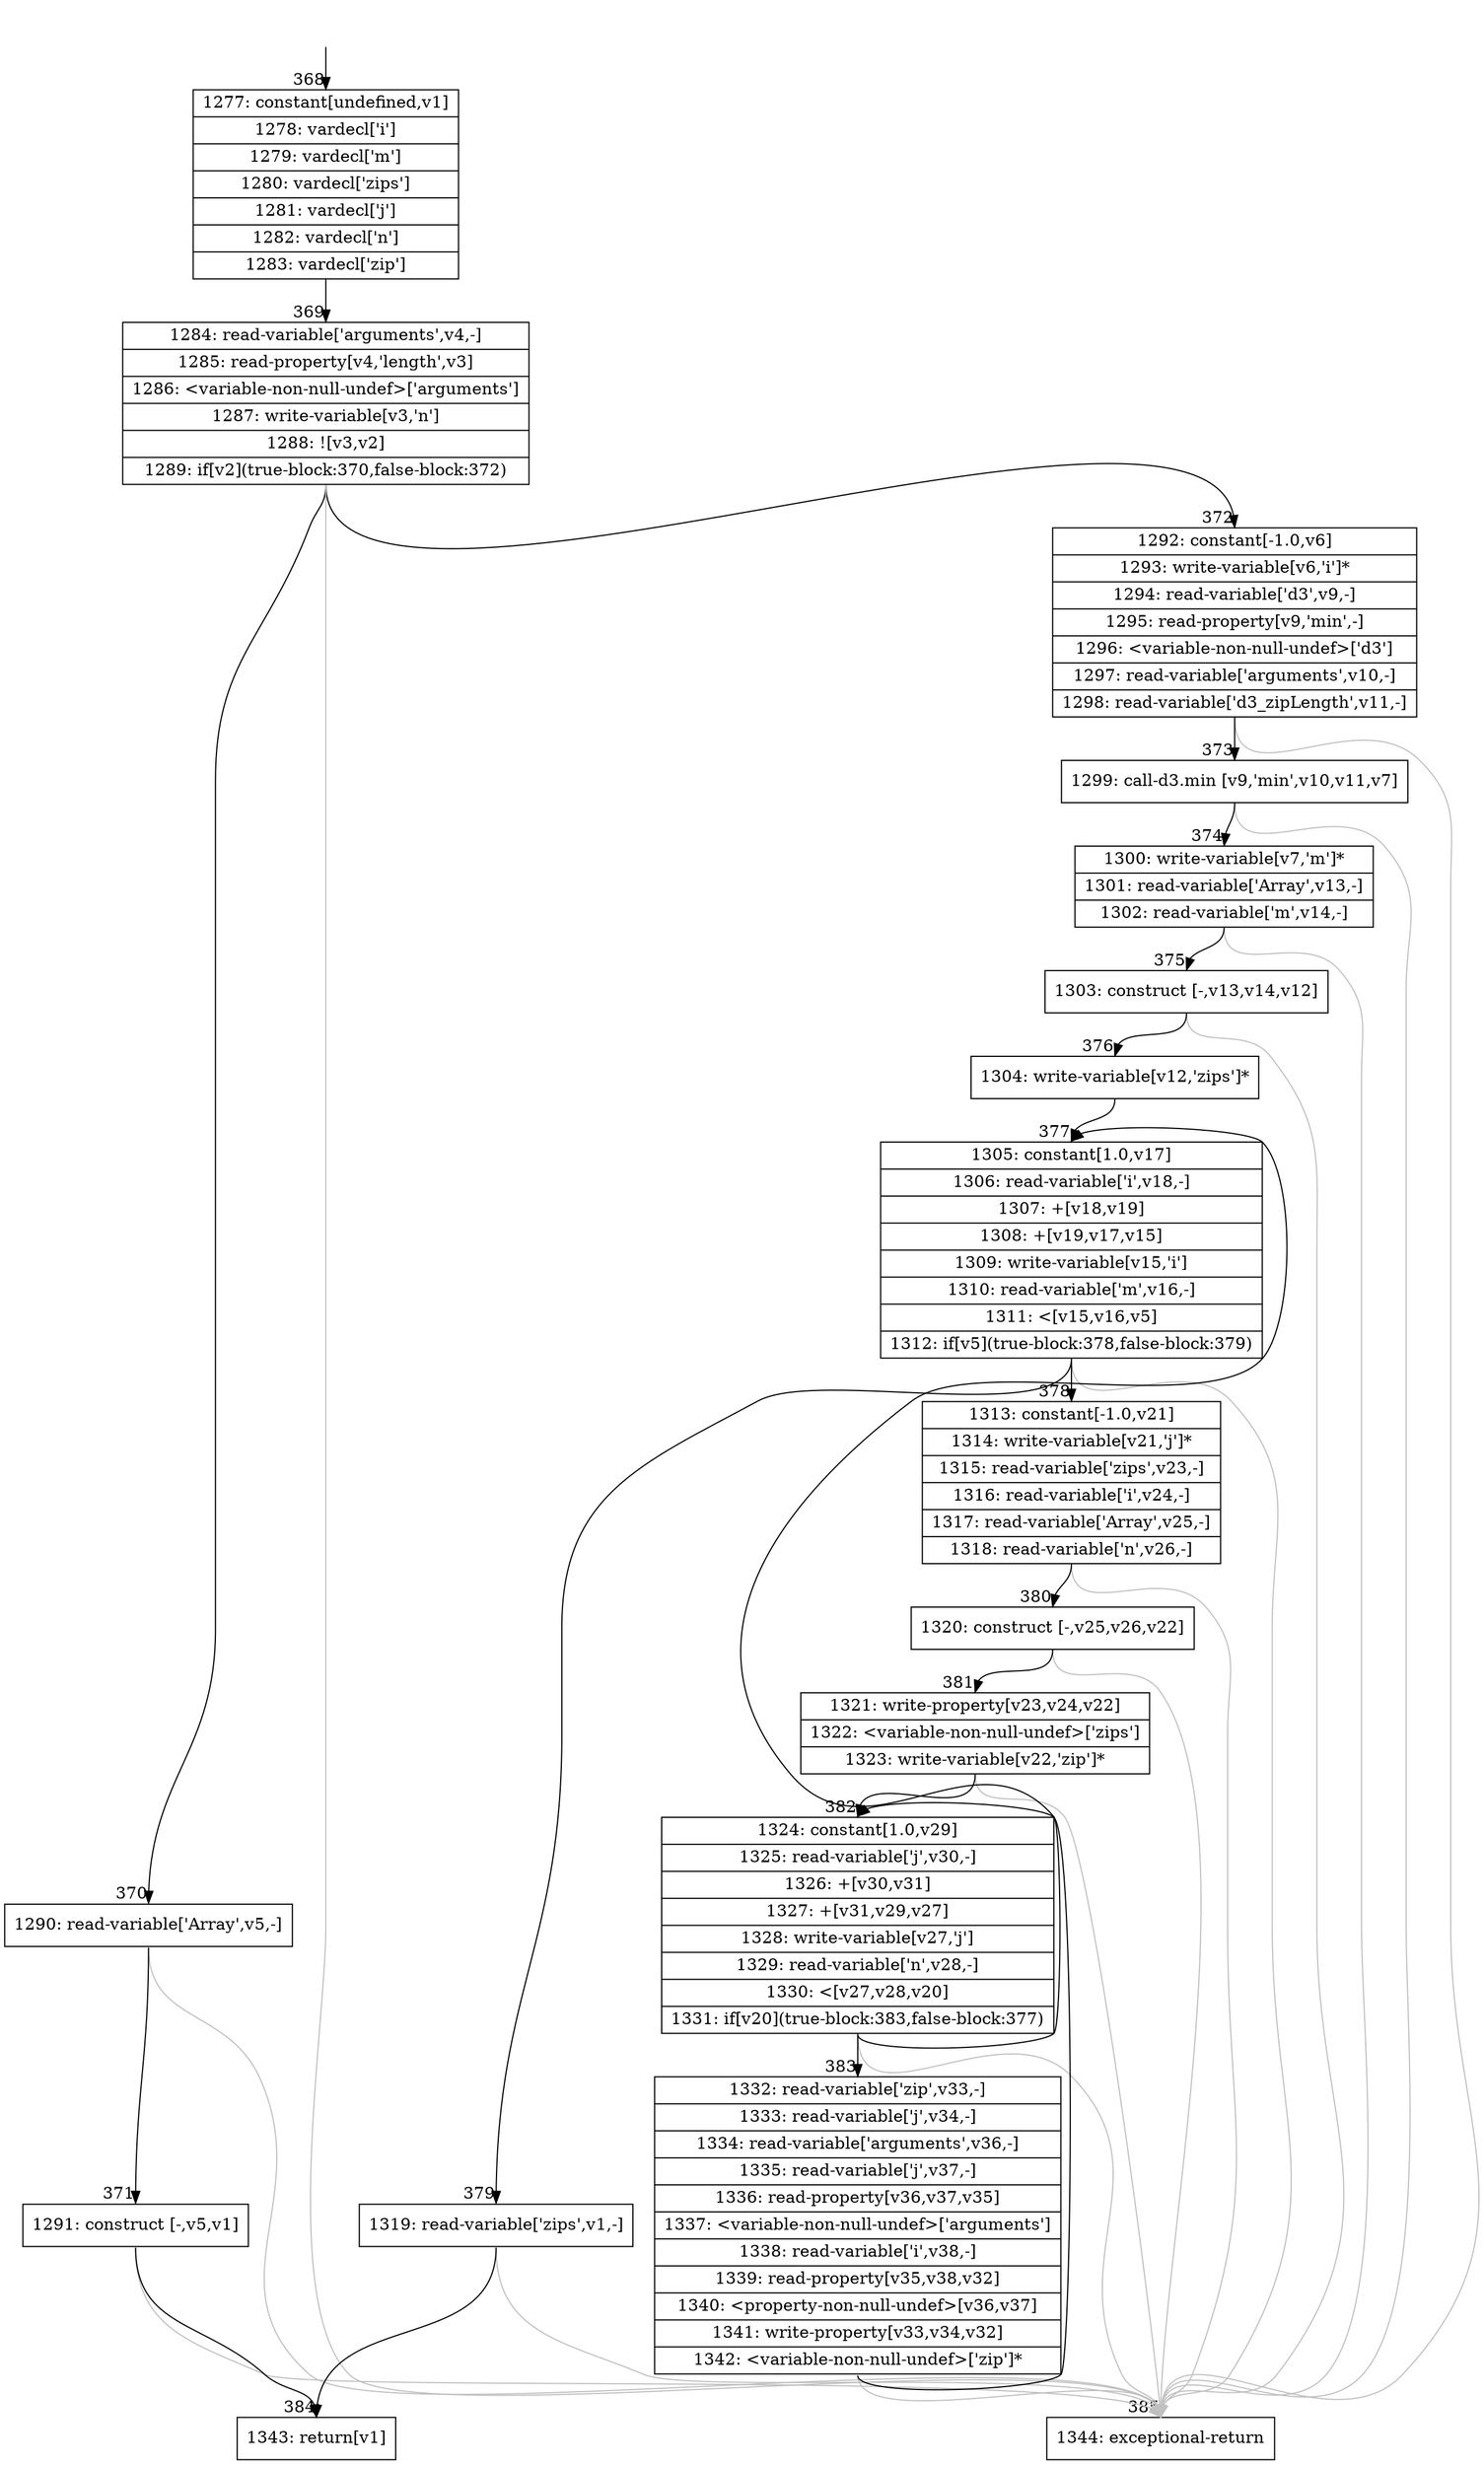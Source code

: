digraph {
rankdir="TD"
BB_entry31[shape=none,label=""];
BB_entry31 -> BB368 [tailport=s, headport=n, headlabel="    368"]
BB368 [shape=record label="{1277: constant[undefined,v1]|1278: vardecl['i']|1279: vardecl['m']|1280: vardecl['zips']|1281: vardecl['j']|1282: vardecl['n']|1283: vardecl['zip']}" ] 
BB368 -> BB369 [tailport=s, headport=n, headlabel="      369"]
BB369 [shape=record label="{1284: read-variable['arguments',v4,-]|1285: read-property[v4,'length',v3]|1286: \<variable-non-null-undef\>['arguments']|1287: write-variable[v3,'n']|1288: ![v3,v2]|1289: if[v2](true-block:370,false-block:372)}" ] 
BB369 -> BB370 [tailport=s, headport=n, headlabel="      370"]
BB369 -> BB372 [tailport=s, headport=n, headlabel="      372"]
BB369 -> BB385 [tailport=s, headport=n, color=gray, headlabel="      385"]
BB370 [shape=record label="{1290: read-variable['Array',v5,-]}" ] 
BB370 -> BB371 [tailport=s, headport=n, headlabel="      371"]
BB370 -> BB385 [tailport=s, headport=n, color=gray]
BB371 [shape=record label="{1291: construct [-,v5,v1]}" ] 
BB371 -> BB384 [tailport=s, headport=n, headlabel="      384"]
BB371 -> BB385 [tailport=s, headport=n, color=gray]
BB372 [shape=record label="{1292: constant[-1.0,v6]|1293: write-variable[v6,'i']*|1294: read-variable['d3',v9,-]|1295: read-property[v9,'min',-]|1296: \<variable-non-null-undef\>['d3']|1297: read-variable['arguments',v10,-]|1298: read-variable['d3_zipLength',v11,-]}" ] 
BB372 -> BB373 [tailport=s, headport=n, headlabel="      373"]
BB372 -> BB385 [tailport=s, headport=n, color=gray]
BB373 [shape=record label="{1299: call-d3.min [v9,'min',v10,v11,v7]}" ] 
BB373 -> BB374 [tailport=s, headport=n, headlabel="      374"]
BB373 -> BB385 [tailport=s, headport=n, color=gray]
BB374 [shape=record label="{1300: write-variable[v7,'m']*|1301: read-variable['Array',v13,-]|1302: read-variable['m',v14,-]}" ] 
BB374 -> BB375 [tailport=s, headport=n, headlabel="      375"]
BB374 -> BB385 [tailport=s, headport=n, color=gray]
BB375 [shape=record label="{1303: construct [-,v13,v14,v12]}" ] 
BB375 -> BB376 [tailport=s, headport=n, headlabel="      376"]
BB375 -> BB385 [tailport=s, headport=n, color=gray]
BB376 [shape=record label="{1304: write-variable[v12,'zips']*}" ] 
BB376 -> BB377 [tailport=s, headport=n, headlabel="      377"]
BB377 [shape=record label="{1305: constant[1.0,v17]|1306: read-variable['i',v18,-]|1307: +[v18,v19]|1308: +[v19,v17,v15]|1309: write-variable[v15,'i']|1310: read-variable['m',v16,-]|1311: \<[v15,v16,v5]|1312: if[v5](true-block:378,false-block:379)}" ] 
BB377 -> BB378 [tailport=s, headport=n, headlabel="      378"]
BB377 -> BB379 [tailport=s, headport=n, headlabel="      379"]
BB377 -> BB385 [tailport=s, headport=n, color=gray]
BB378 [shape=record label="{1313: constant[-1.0,v21]|1314: write-variable[v21,'j']*|1315: read-variable['zips',v23,-]|1316: read-variable['i',v24,-]|1317: read-variable['Array',v25,-]|1318: read-variable['n',v26,-]}" ] 
BB378 -> BB380 [tailport=s, headport=n, headlabel="      380"]
BB378 -> BB385 [tailport=s, headport=n, color=gray]
BB379 [shape=record label="{1319: read-variable['zips',v1,-]}" ] 
BB379 -> BB384 [tailport=s, headport=n]
BB379 -> BB385 [tailport=s, headport=n, color=gray]
BB380 [shape=record label="{1320: construct [-,v25,v26,v22]}" ] 
BB380 -> BB381 [tailport=s, headport=n, headlabel="      381"]
BB380 -> BB385 [tailport=s, headport=n, color=gray]
BB381 [shape=record label="{1321: write-property[v23,v24,v22]|1322: \<variable-non-null-undef\>['zips']|1323: write-variable[v22,'zip']*}" ] 
BB381 -> BB382 [tailport=s, headport=n, headlabel="      382"]
BB381 -> BB385 [tailport=s, headport=n, color=gray]
BB382 [shape=record label="{1324: constant[1.0,v29]|1325: read-variable['j',v30,-]|1326: +[v30,v31]|1327: +[v31,v29,v27]|1328: write-variable[v27,'j']|1329: read-variable['n',v28,-]|1330: \<[v27,v28,v20]|1331: if[v20](true-block:383,false-block:377)}" ] 
BB382 -> BB383 [tailport=s, headport=n, headlabel="      383"]
BB382 -> BB377 [tailport=s, headport=n]
BB382 -> BB385 [tailport=s, headport=n, color=gray]
BB383 [shape=record label="{1332: read-variable['zip',v33,-]|1333: read-variable['j',v34,-]|1334: read-variable['arguments',v36,-]|1335: read-variable['j',v37,-]|1336: read-property[v36,v37,v35]|1337: \<variable-non-null-undef\>['arguments']|1338: read-variable['i',v38,-]|1339: read-property[v35,v38,v32]|1340: \<property-non-null-undef\>[v36,v37]|1341: write-property[v33,v34,v32]|1342: \<variable-non-null-undef\>['zip']*}" ] 
BB383 -> BB382 [tailport=s, headport=n]
BB383 -> BB385 [tailport=s, headport=n, color=gray]
BB384 [shape=record label="{1343: return[v1]}" ] 
BB385 [shape=record label="{1344: exceptional-return}" ] 
//#$~ 230
}
